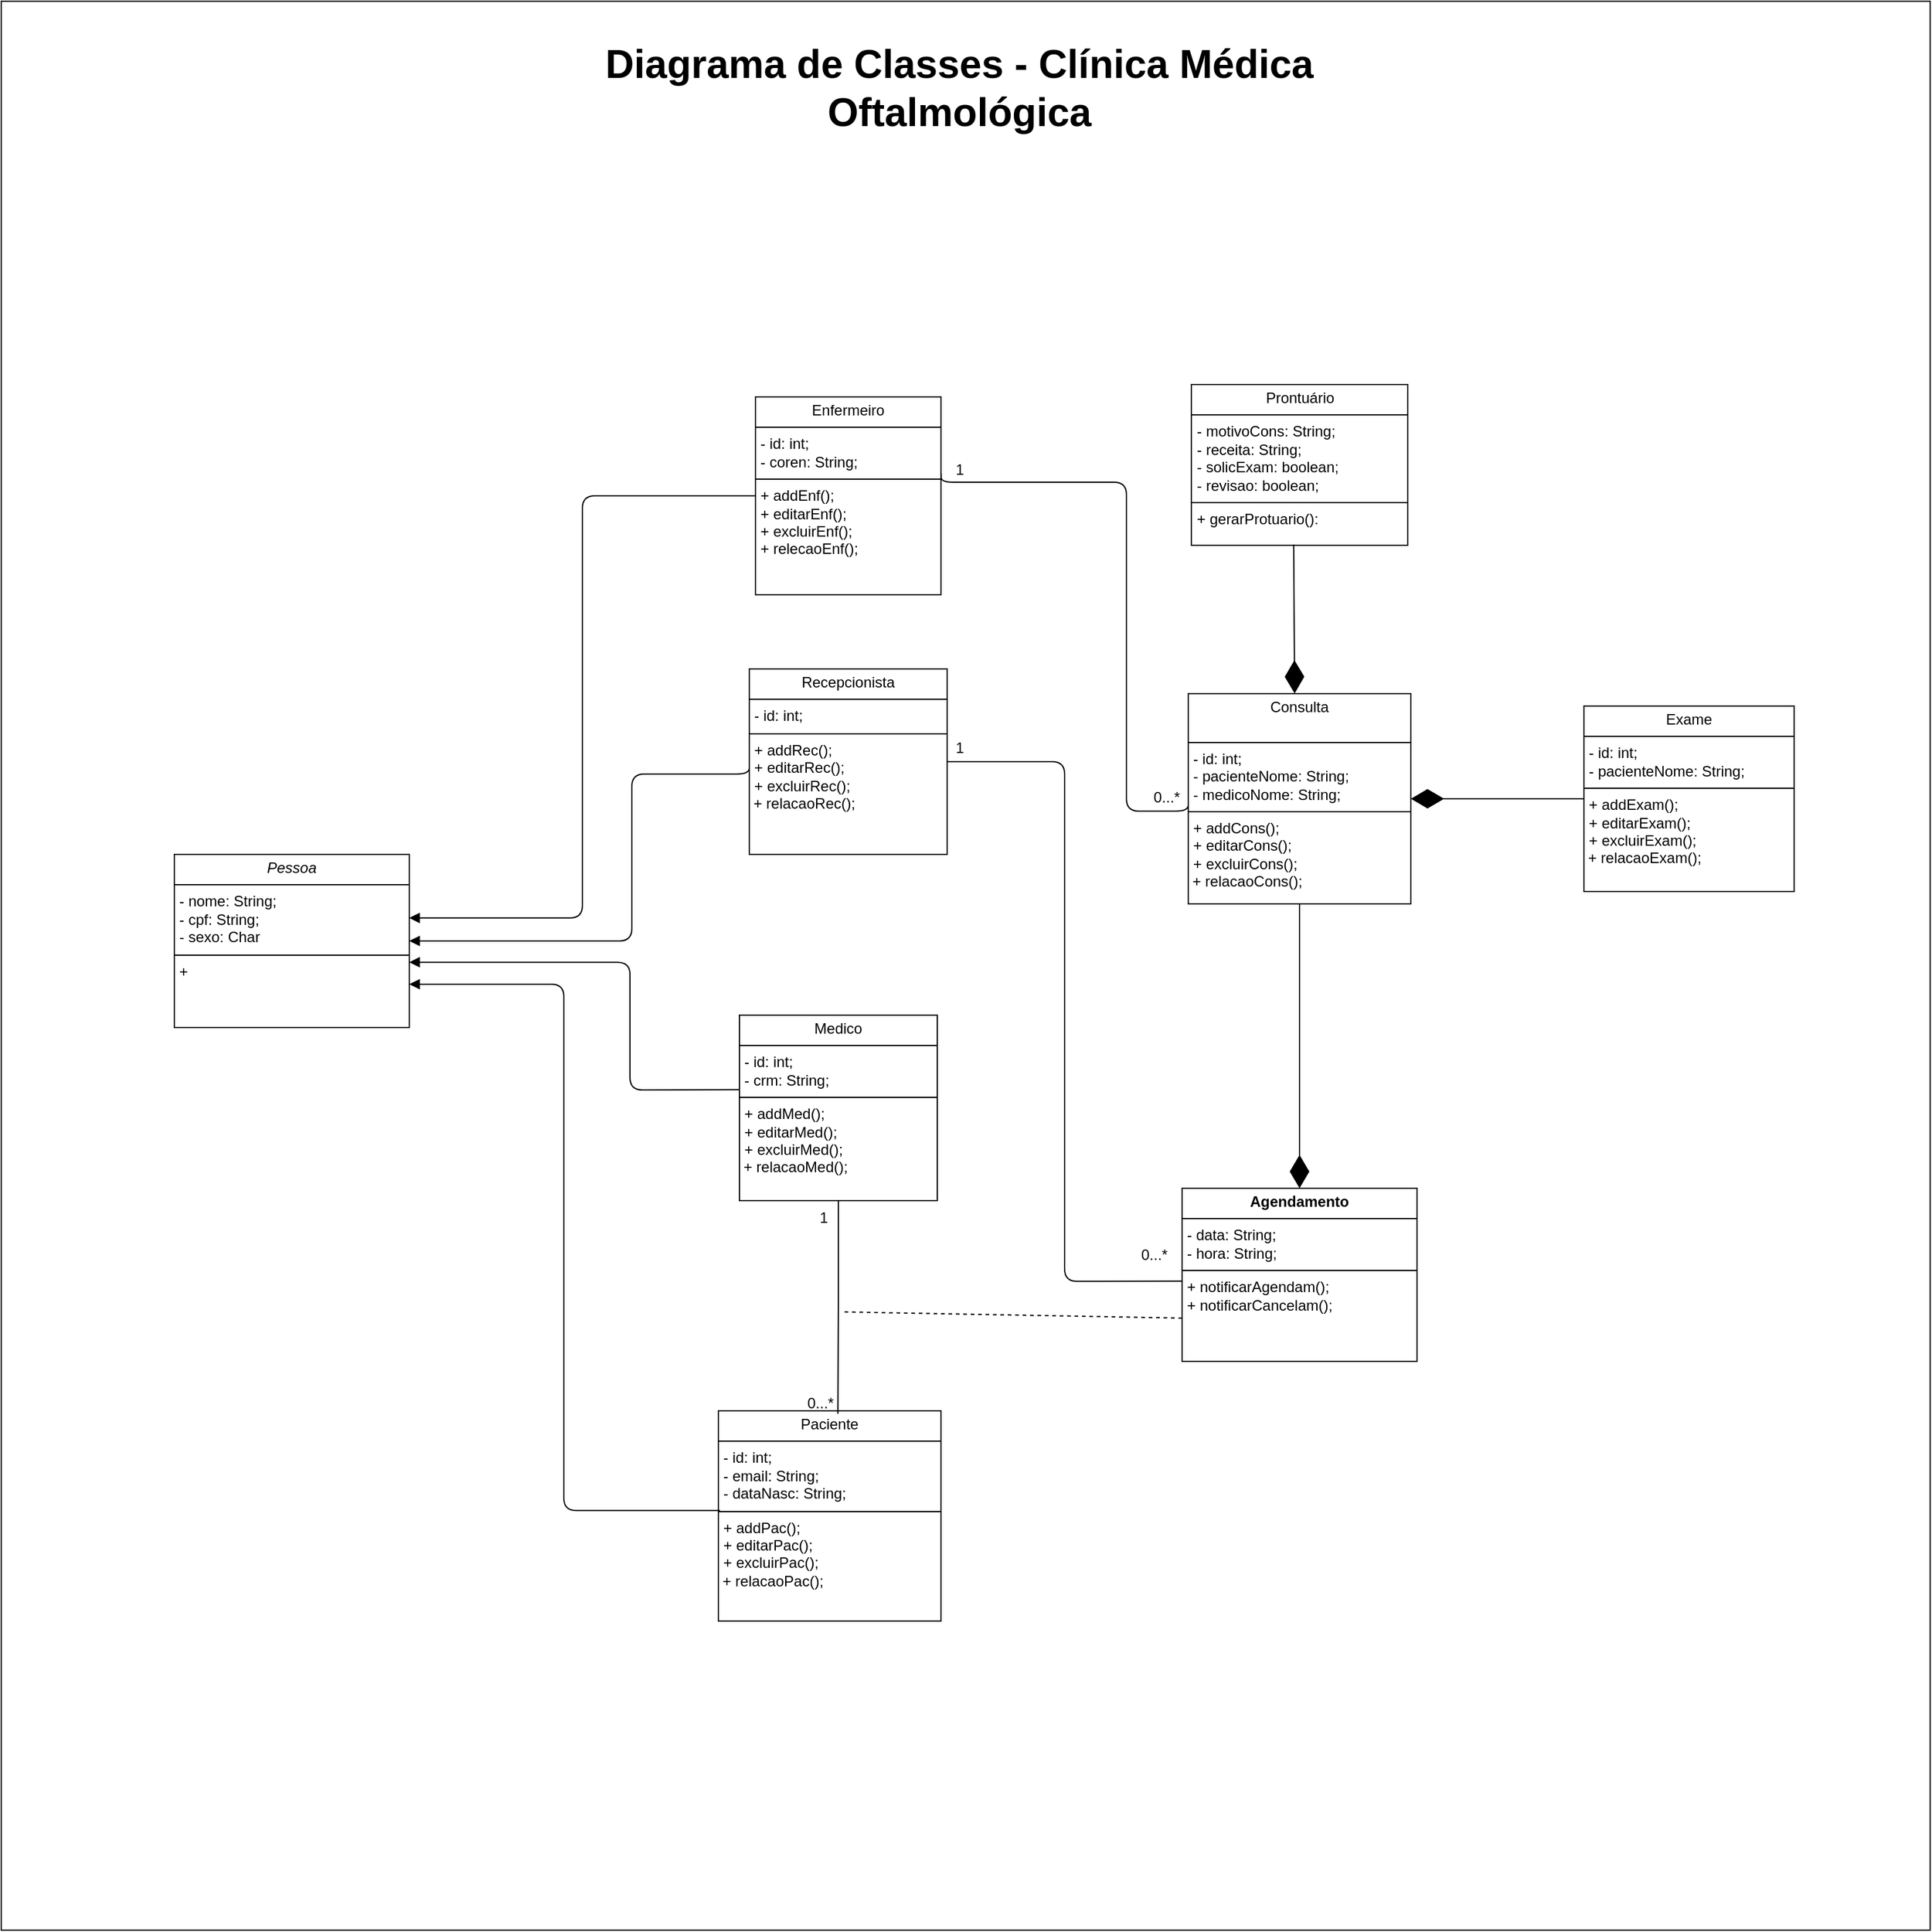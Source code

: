 <mxfile>
    <diagram name="Page-0" id="Page-0">
        <mxGraphModel dx="1900" dy="1408" grid="1" gridSize="10" guides="1" tooltips="1" connect="1" arrows="1" fold="1" page="1" pageScale="1" pageWidth="1693" pageHeight="1308" math="0" shadow="0">
            <root>
                <mxCell id="0"/>
                <mxCell id="1" parent="0"/>
                <mxCell id="5" value="" style="whiteSpace=wrap;html=1;aspect=fixed;" parent="1" vertex="1">
                    <mxGeometry x="170" y="230" width="1560" height="1560" as="geometry"/>
                </mxCell>
                <mxCell id="vz68Jc7EBcImo7rlfHqZ-45" value="&lt;p style=&quot;margin:0px;margin-top:4px;text-align:center;&quot;&gt;Prontuário&lt;/p&gt;&lt;hr size=&quot;1&quot; style=&quot;border-style:solid;&quot;&gt;&lt;p style=&quot;margin:0px;margin-left:4px;&quot;&gt;- motivoCons: String;&lt;/p&gt;&lt;p style=&quot;margin:0px;margin-left:4px;&quot;&gt;- receita:&amp;nbsp;&lt;span style=&quot;background-color: initial;&quot;&gt;String;&lt;/span&gt;&lt;/p&gt;&lt;p style=&quot;margin:0px;margin-left:4px;&quot;&gt;- solicExam: boolean;&lt;br&gt;&lt;/p&gt;&lt;p style=&quot;margin:0px;margin-left:4px;&quot;&gt;- revisao:&amp;nbsp;&lt;span style=&quot;background-color: initial;&quot;&gt;boolean;&lt;/span&gt;&lt;/p&gt;&lt;hr size=&quot;1&quot; style=&quot;border-style:solid;&quot;&gt;&lt;p style=&quot;margin:0px;margin-left:4px;&quot;&gt;+ gerarProtuario():&lt;br&gt;&lt;/p&gt;" style="verticalAlign=top;align=left;overflow=fill;html=1;whiteSpace=wrap;labelBackgroundColor=none;" parent="1" vertex="1">
                    <mxGeometry x="1132.5" y="540" width="175" height="130" as="geometry"/>
                </mxCell>
                <mxCell id="vz68Jc7EBcImo7rlfHqZ-47" value="&lt;p style=&quot;margin:0px;margin-top:4px;text-align:center;&quot;&gt;&lt;b&gt;Agendamento&lt;/b&gt;&lt;/p&gt;&lt;hr size=&quot;1&quot; style=&quot;border-style:solid;&quot;&gt;&lt;p style=&quot;margin:0px;margin-left:4px;&quot;&gt;- data: String;&lt;br&gt;- hora: String;&lt;/p&gt;&lt;hr size=&quot;1&quot; style=&quot;border-style:solid;&quot;&gt;&lt;p style=&quot;margin:0px;margin-left:4px;&quot;&gt;+ notificarAgendam();&lt;br&gt;+ notificarCancelam();&lt;/p&gt;" style="verticalAlign=top;align=left;overflow=fill;html=1;whiteSpace=wrap;labelBackgroundColor=none;" parent="1" vertex="1">
                    <mxGeometry x="1125" y="1190" width="190" height="140" as="geometry"/>
                </mxCell>
                <mxCell id="vz68Jc7EBcImo7rlfHqZ-50" value="&lt;p style=&quot;margin:0px;margin-top:4px;text-align:center;&quot;&gt;Recepcionista&lt;/p&gt;&lt;hr size=&quot;1&quot; style=&quot;border-style:solid;&quot;&gt;&lt;p style=&quot;margin:0px;margin-left:4px;&quot;&gt;- id: int;&lt;br&gt;&lt;/p&gt;&lt;hr size=&quot;1&quot; style=&quot;border-style:solid;&quot;&gt;&lt;p style=&quot;margin:0px;margin-left:4px;&quot;&gt;+ addRec();&lt;br&gt;+ editarRec();&lt;/p&gt;&lt;p style=&quot;margin:0px;margin-left:4px;&quot;&gt;&lt;span style=&quot;background-color: initial;&quot;&gt;+ excluirRec();&lt;/span&gt;&lt;/p&gt;&amp;nbsp;+ relacaoRec();" style="verticalAlign=top;align=left;overflow=fill;html=1;whiteSpace=wrap;labelBackgroundColor=none;" parent="1" vertex="1">
                    <mxGeometry x="775" y="770" width="160" height="150" as="geometry"/>
                </mxCell>
                <mxCell id="vz68Jc7EBcImo7rlfHqZ-51" value="&lt;p style=&quot;margin:0px;margin-top:4px;text-align:center;&quot;&gt;Enfermeiro&lt;/p&gt;&lt;hr size=&quot;1&quot; style=&quot;border-style:solid;&quot;&gt;&lt;p style=&quot;margin:0px;margin-left:4px;&quot;&gt;- id: int;&lt;br&gt;- coren: String;&lt;/p&gt;&lt;hr size=&quot;1&quot; style=&quot;border-style:solid;&quot;&gt;&lt;p style=&quot;margin:0px;margin-left:4px;&quot;&gt;+ addEnf();&lt;br&gt;+ editarEnf();&lt;/p&gt;&lt;p style=&quot;margin:0px;margin-left:4px;&quot;&gt;+ excluirEnf();&lt;br&gt;+ relecaoEnf();&lt;br&gt;&lt;/p&gt;" style="verticalAlign=top;align=left;overflow=fill;html=1;whiteSpace=wrap;labelBackgroundColor=none;" parent="1" vertex="1">
                    <mxGeometry x="780" y="550" width="150" height="160" as="geometry"/>
                </mxCell>
                <mxCell id="vz68Jc7EBcImo7rlfHqZ-52" value="&lt;p style=&quot;margin:0px;margin-top:4px;text-align:center;&quot;&gt;&lt;i&gt;Pessoa&lt;/i&gt;&lt;/p&gt;&lt;hr size=&quot;1&quot; style=&quot;border-style:solid;&quot;&gt;&lt;p style=&quot;margin:0px;margin-left:4px;&quot;&gt;- nome: String;&lt;/p&gt;&lt;p style=&quot;margin:0px;margin-left:4px;&quot;&gt;- cpf: String;&lt;br&gt;- sexo: Char&lt;/p&gt;&lt;hr size=&quot;1&quot; style=&quot;border-style:solid;&quot;&gt;&lt;p style=&quot;margin:0px;margin-left:4px;&quot;&gt;+&lt;/p&gt;" style="verticalAlign=top;align=left;overflow=fill;html=1;whiteSpace=wrap;labelBackgroundColor=none;" parent="1" vertex="1">
                    <mxGeometry x="310" y="920" width="190" height="140" as="geometry"/>
                </mxCell>
                <mxCell id="vz68Jc7EBcImo7rlfHqZ-57" value="" style="endArrow=block;endFill=1;html=1;edgeStyle=orthogonalEdgeStyle;align=left;verticalAlign=top;rounded=1;exitX=0;exitY=0.5;exitDx=0;exitDy=0;entryX=1;entryY=0.367;entryDx=0;entryDy=0;entryPerimeter=0;labelBackgroundColor=none;fontColor=default;curved=0;" parent="1" source="vz68Jc7EBcImo7rlfHqZ-51" target="vz68Jc7EBcImo7rlfHqZ-52" edge="1">
                    <mxGeometry x="-1" relative="1" as="geometry">
                        <mxPoint x="720" y="930" as="sourcePoint"/>
                        <mxPoint x="600" y="930" as="targetPoint"/>
                    </mxGeometry>
                </mxCell>
                <mxCell id="vz68Jc7EBcImo7rlfHqZ-63" value="" style="endArrow=block;endFill=1;html=1;edgeStyle=orthogonalEdgeStyle;align=left;verticalAlign=top;rounded=1;entryX=1;entryY=0.5;entryDx=0;entryDy=0;exitX=0;exitY=0.5;exitDx=0;exitDy=0;labelBackgroundColor=none;fontColor=default;curved=0;" parent="1" source="vz68Jc7EBcImo7rlfHqZ-50" target="vz68Jc7EBcImo7rlfHqZ-52" edge="1">
                    <mxGeometry x="-1" relative="1" as="geometry">
                        <mxPoint x="720" y="930" as="sourcePoint"/>
                        <mxPoint x="640" y="1120" as="targetPoint"/>
                        <Array as="points">
                            <mxPoint x="680" y="855"/>
                            <mxPoint x="680" y="990"/>
                        </Array>
                    </mxGeometry>
                </mxCell>
                <mxCell id="vz68Jc7EBcImo7rlfHqZ-65" value="" style="endArrow=block;endFill=1;html=1;edgeStyle=orthogonalEdgeStyle;align=left;verticalAlign=top;rounded=1;entryX=1;entryY=0.623;entryDx=0;entryDy=0;exitX=0;exitY=0.5;exitDx=0;exitDy=0;labelBackgroundColor=none;fontColor=default;curved=0;entryPerimeter=0;" parent="1" target="vz68Jc7EBcImo7rlfHqZ-52" edge="1">
                    <mxGeometry x="-1" relative="1" as="geometry">
                        <mxPoint x="857" y="1110" as="sourcePoint"/>
                        <mxPoint x="590" y="1010" as="targetPoint"/>
                        <mxPoint as="offset"/>
                    </mxGeometry>
                </mxCell>
                <mxCell id="vz68Jc7EBcImo7rlfHqZ-67" value="&lt;p style=&quot;margin:0px;margin-top:4px;text-align:center;&quot;&gt;Medico&lt;/p&gt;&lt;hr size=&quot;1&quot; style=&quot;border-style:solid;&quot;&gt;&lt;p style=&quot;margin:0px;margin-left:4px;&quot;&gt;- id: int;&lt;br&gt;- crm: String;&lt;/p&gt;&lt;hr size=&quot;1&quot; style=&quot;border-style:solid;&quot;&gt;&lt;p style=&quot;margin: 0px 0px 0px 4px;&quot;&gt;+ addMed();&lt;br&gt;+ editarMed();&lt;/p&gt;&lt;p style=&quot;margin: 0px 0px 0px 4px;&quot;&gt;&lt;span style=&quot;background-color: initial;&quot;&gt;+ excluirMed();&lt;/span&gt;&lt;/p&gt;&amp;nbsp;+ relacaoMed();&lt;p style=&quot;margin:0px;margin-left:4px;&quot;&gt;&lt;/p&gt;" style="verticalAlign=top;align=left;overflow=fill;html=1;whiteSpace=wrap;labelBackgroundColor=none;" parent="1" vertex="1">
                    <mxGeometry x="767" y="1050" width="160" height="150" as="geometry"/>
                </mxCell>
                <mxCell id="vz68Jc7EBcImo7rlfHqZ-68" value="&lt;p style=&quot;margin:0px;margin-top:4px;text-align:center;&quot;&gt;Paciente&lt;br&gt;&lt;/p&gt;&lt;hr size=&quot;1&quot; style=&quot;border-style:solid;&quot;&gt;&lt;p style=&quot;margin:0px;margin-left:4px;&quot;&gt;- id: int;&lt;br&gt;- email: String;&lt;br&gt;- dataNasc: String;&lt;/p&gt;&lt;hr size=&quot;1&quot; style=&quot;border-style:solid;&quot;&gt;&lt;p style=&quot;margin: 0px 0px 0px 4px;&quot;&gt;+ addPac();&lt;br&gt;+ editarPac();&lt;/p&gt;&lt;p style=&quot;margin: 0px 0px 0px 4px;&quot;&gt;&lt;span style=&quot;background-color: initial;&quot;&gt;+ excluirPac();&lt;/span&gt;&lt;/p&gt;&amp;nbsp;+ relacaoPac();&lt;p style=&quot;margin:0px;margin-left:4px;&quot;&gt;&lt;/p&gt;" style="verticalAlign=top;align=left;overflow=fill;html=1;whiteSpace=wrap;labelBackgroundColor=none;" parent="1" vertex="1">
                    <mxGeometry x="750" y="1370" width="180" height="170" as="geometry"/>
                </mxCell>
                <mxCell id="vz68Jc7EBcImo7rlfHqZ-70" value="&lt;p style=&quot;margin:0px;margin-top:4px;text-align:center;&quot;&gt;Consulta&lt;br&gt;&lt;br&gt;&lt;/p&gt;&lt;hr size=&quot;1&quot; style=&quot;border-style:solid;&quot;&gt;&lt;p style=&quot;margin:0px;margin-left:4px;&quot;&gt;- id: int;&lt;br&gt;- pacienteNome: String;&lt;/p&gt;&lt;p style=&quot;margin:0px;margin-left:4px;&quot;&gt;- medicoNome&lt;span style=&quot;background-color: initial;&quot;&gt;: String;&lt;/span&gt;&lt;/p&gt;&lt;hr size=&quot;1&quot; style=&quot;border-style:solid;&quot;&gt;&lt;p style=&quot;margin: 0px 0px 0px 4px;&quot;&gt;+ addCons();&lt;br&gt;+ editarCons();&lt;/p&gt;&lt;p style=&quot;margin: 0px 0px 0px 4px;&quot;&gt;&lt;span style=&quot;background-color: initial;&quot;&gt;+ excluirCons();&lt;/span&gt;&lt;/p&gt;&amp;nbsp;+ relacaoCons();&lt;p style=&quot;margin:0px;margin-left:4px;&quot;&gt;&lt;/p&gt;" style="verticalAlign=top;align=left;overflow=fill;html=1;whiteSpace=wrap;labelBackgroundColor=none;" parent="1" vertex="1">
                    <mxGeometry x="1130" y="790" width="180" height="170" as="geometry"/>
                </mxCell>
                <mxCell id="vz68Jc7EBcImo7rlfHqZ-71" value="&lt;p style=&quot;margin:0px;margin-top:4px;text-align:center;&quot;&gt;Exame&lt;/p&gt;&lt;hr size=&quot;1&quot; style=&quot;border-style:solid;&quot;&gt;&lt;p style=&quot;margin:0px;margin-left:4px;&quot;&gt;- id: int;&lt;br&gt;- pacienteNome: String;&lt;/p&gt;&lt;hr size=&quot;1&quot; style=&quot;border-style:solid;&quot;&gt;&lt;p style=&quot;margin: 0px 0px 0px 4px;&quot;&gt;+ addExam();&lt;br&gt;+ editarExam();&lt;/p&gt;&lt;p style=&quot;margin: 0px 0px 0px 4px;&quot;&gt;&lt;span style=&quot;background-color: initial;&quot;&gt;+ excluirExam();&lt;/span&gt;&lt;/p&gt;&amp;nbsp;+ relacaoExam();&lt;p style=&quot;margin:0px;margin-left:4px;&quot;&gt;&lt;/p&gt;" style="verticalAlign=top;align=left;overflow=fill;html=1;whiteSpace=wrap;labelBackgroundColor=none;" parent="1" vertex="1">
                    <mxGeometry x="1450" y="800" width="170" height="150" as="geometry"/>
                </mxCell>
                <mxCell id="vz68Jc7EBcImo7rlfHqZ-74" value="" style="endArrow=diamondThin;endFill=1;endSize=24;html=1;rounded=0;entryX=0.478;entryY=-0.001;entryDx=0;entryDy=0;entryPerimeter=0;exitX=0.473;exitY=0.995;exitDx=0;exitDy=0;exitPerimeter=0;labelBackgroundColor=none;fontColor=default;" parent="1" source="vz68Jc7EBcImo7rlfHqZ-45" target="vz68Jc7EBcImo7rlfHqZ-70" edge="1">
                    <mxGeometry width="160" relative="1" as="geometry">
                        <mxPoint x="1110" y="710" as="sourcePoint"/>
                        <mxPoint x="1220" y="770" as="targetPoint"/>
                    </mxGeometry>
                </mxCell>
                <mxCell id="vz68Jc7EBcImo7rlfHqZ-76" value="" style="endArrow=diamondThin;endFill=1;endSize=24;html=1;rounded=0;entryX=0.5;entryY=0;entryDx=0;entryDy=0;exitX=0.5;exitY=1;exitDx=0;exitDy=0;labelBackgroundColor=none;fontColor=default;" parent="1" source="vz68Jc7EBcImo7rlfHqZ-70" target="vz68Jc7EBcImo7rlfHqZ-47" edge="1">
                    <mxGeometry width="160" relative="1" as="geometry">
                        <mxPoint x="1110" y="1000" as="sourcePoint"/>
                        <mxPoint x="1270" y="1000" as="targetPoint"/>
                    </mxGeometry>
                </mxCell>
                <mxCell id="vz68Jc7EBcImo7rlfHqZ-77" value="" style="endArrow=diamondThin;endFill=1;endSize=24;html=1;rounded=0;entryX=1;entryY=0.5;entryDx=0;entryDy=0;exitX=0;exitY=0.5;exitDx=0;exitDy=0;labelBackgroundColor=none;fontColor=default;" parent="1" source="vz68Jc7EBcImo7rlfHqZ-71" target="vz68Jc7EBcImo7rlfHqZ-70" edge="1">
                    <mxGeometry width="160" relative="1" as="geometry">
                        <mxPoint x="1330" y="970" as="sourcePoint"/>
                        <mxPoint x="1490" y="970" as="targetPoint"/>
                    </mxGeometry>
                </mxCell>
                <mxCell id="vz68Jc7EBcImo7rlfHqZ-81" style="edgeStyle=orthogonalEdgeStyle;rounded=1;orthogonalLoop=1;jettySize=auto;html=1;exitX=1;exitY=0.5;exitDx=0;exitDy=0;entryX=0.003;entryY=0.537;entryDx=0;entryDy=0;entryPerimeter=0;endArrow=none;endFill=0;labelBackgroundColor=none;fontColor=default;curved=0;" parent="1" source="vz68Jc7EBcImo7rlfHqZ-50" target="vz68Jc7EBcImo7rlfHqZ-47" edge="1">
                    <mxGeometry relative="1" as="geometry"/>
                </mxCell>
                <mxCell id="vz68Jc7EBcImo7rlfHqZ-82" style="edgeStyle=orthogonalEdgeStyle;rounded=1;orthogonalLoop=1;jettySize=auto;html=1;exitX=0;exitY=0.5;exitDx=0;exitDy=0;entryX=1.001;entryY=0.385;entryDx=0;entryDy=0;entryPerimeter=0;endArrow=none;endFill=0;labelBackgroundColor=none;fontColor=default;curved=0;" parent="1" source="vz68Jc7EBcImo7rlfHqZ-70" target="vz68Jc7EBcImo7rlfHqZ-51" edge="1">
                    <mxGeometry relative="1" as="geometry">
                        <Array as="points">
                            <mxPoint x="1080" y="885"/>
                            <mxPoint x="1080" y="619"/>
                        </Array>
                    </mxGeometry>
                </mxCell>
                <mxCell id="vz68Jc7EBcImo7rlfHqZ-84" value="&lt;div style=&quot;text-align: center;&quot;&gt;&lt;span style=&quot;background-color: initial;&quot;&gt;1&lt;/span&gt;&lt;/div&gt;" style="text;whiteSpace=wrap;html=1;labelBackgroundColor=none;" parent="1" vertex="1">
                    <mxGeometry x="940" y="820" width="10" height="20" as="geometry"/>
                </mxCell>
                <mxCell id="vz68Jc7EBcImo7rlfHqZ-85" value="&lt;div style=&quot;text-align: center;&quot;&gt;&lt;span style=&quot;background-color: initial;&quot;&gt;1&lt;/span&gt;&lt;/div&gt;" style="text;whiteSpace=wrap;html=1;labelBackgroundColor=none;" parent="1" vertex="1">
                    <mxGeometry x="940" y="595" width="10" height="20" as="geometry"/>
                </mxCell>
                <mxCell id="vz68Jc7EBcImo7rlfHqZ-87" style="edgeStyle=orthogonalEdgeStyle;rounded=0;orthogonalLoop=1;jettySize=auto;html=1;exitX=0.5;exitY=1;exitDx=0;exitDy=0;entryX=0.537;entryY=0.014;entryDx=0;entryDy=0;entryPerimeter=0;endArrow=none;endFill=0;" parent="1" source="vz68Jc7EBcImo7rlfHqZ-67" target="vz68Jc7EBcImo7rlfHqZ-68" edge="1">
                    <mxGeometry relative="1" as="geometry"/>
                </mxCell>
                <mxCell id="vz68Jc7EBcImo7rlfHqZ-90" value="&lt;div style=&quot;text-align: center;&quot;&gt;&lt;span style=&quot;background-color: initial;&quot;&gt;1&lt;/span&gt;&lt;/div&gt;" style="text;whiteSpace=wrap;html=1;" parent="1" vertex="1">
                    <mxGeometry x="830" y="1200" width="10" height="20" as="geometry"/>
                </mxCell>
                <mxCell id="vz68Jc7EBcImo7rlfHqZ-91" value="&lt;div style=&quot;text-align: center;&quot;&gt;&lt;span style=&quot;background-color: initial;&quot;&gt;0...*&lt;/span&gt;&lt;/div&gt;" style="text;whiteSpace=wrap;html=1;" parent="1" vertex="1">
                    <mxGeometry x="820" y="1350" width="10" height="20" as="geometry"/>
                </mxCell>
                <mxCell id="vz68Jc7EBcImo7rlfHqZ-92" value="&lt;div style=&quot;text-align: center;&quot;&gt;&lt;span style=&quot;background-color: initial;&quot;&gt;0...*&lt;/span&gt;&lt;/div&gt;" style="text;whiteSpace=wrap;html=1;" parent="1" vertex="1">
                    <mxGeometry x="1090" y="1230" width="10" height="20" as="geometry"/>
                </mxCell>
                <mxCell id="vz68Jc7EBcImo7rlfHqZ-93" value="&lt;div style=&quot;text-align: center;&quot;&gt;&lt;span style=&quot;background-color: initial;&quot;&gt;0...*&lt;/span&gt;&lt;/div&gt;" style="text;whiteSpace=wrap;html=1;" parent="1" vertex="1">
                    <mxGeometry x="1100" y="860" width="10" height="20" as="geometry"/>
                </mxCell>
                <mxCell id="vz68Jc7EBcImo7rlfHqZ-94" value="" style="endArrow=block;endFill=1;html=1;edgeStyle=orthogonalEdgeStyle;align=left;verticalAlign=top;rounded=1;entryX=1;entryY=0.75;entryDx=0;entryDy=0;labelBackgroundColor=none;fontColor=default;curved=0;exitX=0.007;exitY=0.474;exitDx=0;exitDy=0;exitPerimeter=0;" parent="1" source="vz68Jc7EBcImo7rlfHqZ-68" target="vz68Jc7EBcImo7rlfHqZ-52" edge="1">
                    <mxGeometry x="-1" relative="1" as="geometry">
                        <mxPoint x="680" y="1190" as="sourcePoint"/>
                        <mxPoint x="510" y="1017" as="targetPoint"/>
                        <mxPoint as="offset"/>
                    </mxGeometry>
                </mxCell>
                <mxCell id="vz68Jc7EBcImo7rlfHqZ-95" value="" style="endArrow=none;dashed=1;endFill=0;endSize=12;html=1;rounded=0;exitX=0;exitY=0.75;exitDx=0;exitDy=0;" parent="1" source="vz68Jc7EBcImo7rlfHqZ-47" edge="1">
                    <mxGeometry width="160" relative="1" as="geometry">
                        <mxPoint x="1040" y="1330" as="sourcePoint"/>
                        <mxPoint x="850" y="1290" as="targetPoint"/>
                    </mxGeometry>
                </mxCell>
                <mxCell id="7" value="&lt;font style=&quot;font-size: 32px;&quot;&gt;&lt;b&gt;Diagrama de Classes - Clínica Médica Oftalmológica&lt;/b&gt;&lt;/font&gt;" style="text;html=1;strokeColor=none;fillColor=none;align=center;verticalAlign=middle;whiteSpace=wrap;rounded=0;" parent="1" vertex="1">
                    <mxGeometry x="555" y="250" width="780" height="100" as="geometry"/>
                </mxCell>
            </root>
        </mxGraphModel>
    </diagram>
</mxfile>